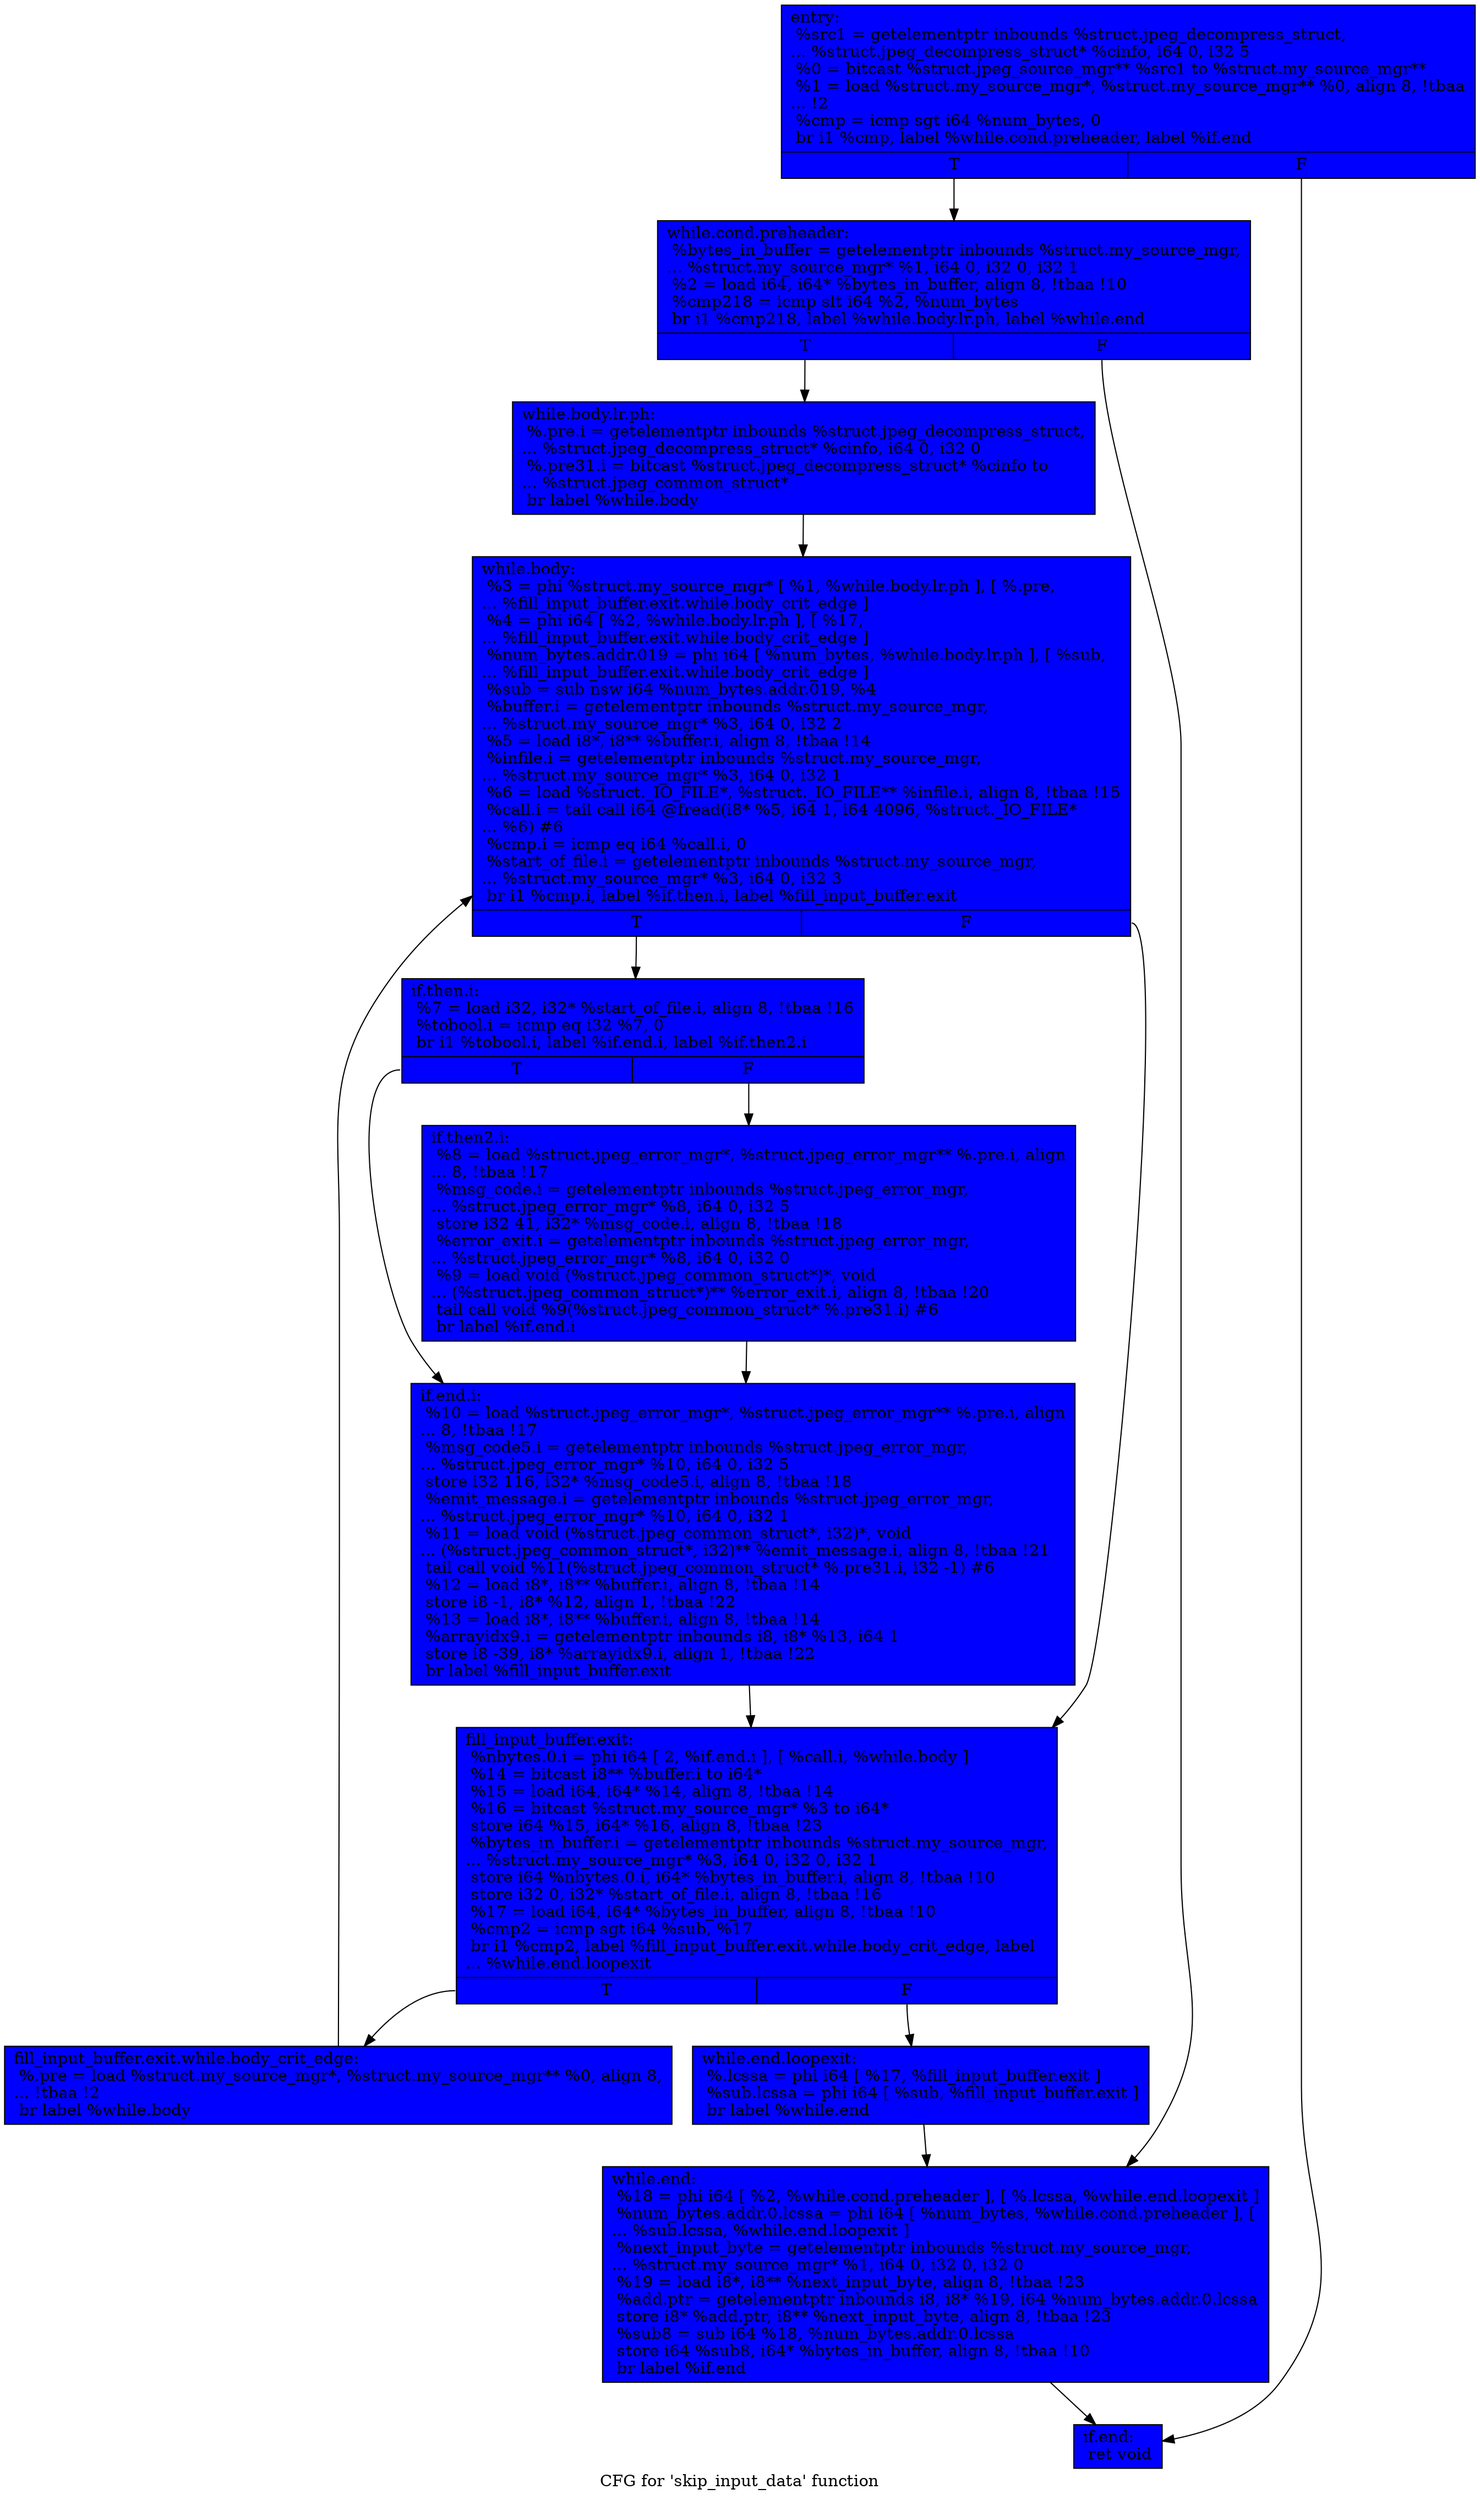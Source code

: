 digraph "CFG for 'skip_input_data' function" {
	label="CFG for 'skip_input_data' function";

	Node0x4e2e890 [shape=record, style = filled, fillcolor = blue, label="{entry:\l  %src1 = getelementptr inbounds %struct.jpeg_decompress_struct,\l... %struct.jpeg_decompress_struct* %cinfo, i64 0, i32 5\l  %0 = bitcast %struct.jpeg_source_mgr** %src1 to %struct.my_source_mgr**\l  %1 = load %struct.my_source_mgr*, %struct.my_source_mgr** %0, align 8, !tbaa\l... !2\l  %cmp = icmp sgt i64 %num_bytes, 0\l  br i1 %cmp, label %while.cond.preheader, label %if.end\l|{<s0>T|<s1>F}}"];
	Node0x4e2e890:s0 -> Node0x4e2ead0;
	Node0x4e2e890:s1 -> Node0x4e2ebd0;
	Node0x4e2ead0 [shape=record, style = filled, fillcolor = blue, label="{while.cond.preheader:                             \l  %bytes_in_buffer = getelementptr inbounds %struct.my_source_mgr,\l... %struct.my_source_mgr* %1, i64 0, i32 0, i32 1\l  %2 = load i64, i64* %bytes_in_buffer, align 8, !tbaa !10\l  %cmp218 = icmp slt i64 %2, %num_bytes\l  br i1 %cmp218, label %while.body.lr.ph, label %while.end\l|{<s0>T|<s1>F}}"];
	Node0x4e2ead0:s0 -> Node0x4e2f510;
	Node0x4e2ead0:s1 -> Node0x4e2f5f0;
	Node0x4e2f510 [shape=record, style = filled, fillcolor = blue, label="{while.body.lr.ph:                                 \l  %.pre.i = getelementptr inbounds %struct.jpeg_decompress_struct,\l... %struct.jpeg_decompress_struct* %cinfo, i64 0, i32 0\l  %.pre31.i = bitcast %struct.jpeg_decompress_struct* %cinfo to\l... %struct.jpeg_common_struct*\l  br label %while.body\l}"];
	Node0x4e2f510 -> Node0x4e2e780;
	Node0x4e2e780 [shape=record, style = filled, fillcolor = blue, label="{while.body:                                       \l  %3 = phi %struct.my_source_mgr* [ %1, %while.body.lr.ph ], [ %.pre,\l... %fill_input_buffer.exit.while.body_crit_edge ]\l  %4 = phi i64 [ %2, %while.body.lr.ph ], [ %17,\l... %fill_input_buffer.exit.while.body_crit_edge ]\l  %num_bytes.addr.019 = phi i64 [ %num_bytes, %while.body.lr.ph ], [ %sub,\l... %fill_input_buffer.exit.while.body_crit_edge ]\l  %sub = sub nsw i64 %num_bytes.addr.019, %4\l  %buffer.i = getelementptr inbounds %struct.my_source_mgr,\l... %struct.my_source_mgr* %3, i64 0, i32 2\l  %5 = load i8*, i8** %buffer.i, align 8, !tbaa !14\l  %infile.i = getelementptr inbounds %struct.my_source_mgr,\l... %struct.my_source_mgr* %3, i64 0, i32 1\l  %6 = load %struct._IO_FILE*, %struct._IO_FILE** %infile.i, align 8, !tbaa !15\l  %call.i = tail call i64 @fread(i8* %5, i64 1, i64 4096, %struct._IO_FILE*\l... %6) #6\l  %cmp.i = icmp eq i64 %call.i, 0\l  %start_of_file.i = getelementptr inbounds %struct.my_source_mgr,\l... %struct.my_source_mgr* %3, i64 0, i32 3\l  br i1 %cmp.i, label %if.then.i, label %fill_input_buffer.exit\l|{<s0>T|<s1>F}}"];
	Node0x4e2e780:s0 -> Node0x4e30500;
	Node0x4e2e780:s1 -> Node0x4e30610;
	Node0x4e30500 [shape=record, style = filled, fillcolor = blue, label="{if.then.i:                                        \l  %7 = load i32, i32* %start_of_file.i, align 8, !tbaa !16\l  %tobool.i = icmp eq i32 %7, 0\l  br i1 %tobool.i, label %if.end.i, label %if.then2.i\l|{<s0>T|<s1>F}}"];
	Node0x4e30500:s0 -> Node0x4e2f800;
	Node0x4e30500:s1 -> Node0x4e2f8b0;
	Node0x4e2f8b0 [shape=record, style = filled, fillcolor = blue, label="{if.then2.i:                                       \l  %8 = load %struct.jpeg_error_mgr*, %struct.jpeg_error_mgr** %.pre.i, align\l... 8, !tbaa !17\l  %msg_code.i = getelementptr inbounds %struct.jpeg_error_mgr,\l... %struct.jpeg_error_mgr* %8, i64 0, i32 5\l  store i32 41, i32* %msg_code.i, align 8, !tbaa !18\l  %error_exit.i = getelementptr inbounds %struct.jpeg_error_mgr,\l... %struct.jpeg_error_mgr* %8, i64 0, i32 0\l  %9 = load void (%struct.jpeg_common_struct*)*, void\l... (%struct.jpeg_common_struct*)** %error_exit.i, align 8, !tbaa !20\l  tail call void %9(%struct.jpeg_common_struct* %.pre31.i) #6\l  br label %if.end.i\l}"];
	Node0x4e2f8b0 -> Node0x4e2f800;
	Node0x4e2f800 [shape=record, style = filled, fillcolor = blue, label="{if.end.i:                                         \l  %10 = load %struct.jpeg_error_mgr*, %struct.jpeg_error_mgr** %.pre.i, align\l... 8, !tbaa !17\l  %msg_code5.i = getelementptr inbounds %struct.jpeg_error_mgr,\l... %struct.jpeg_error_mgr* %10, i64 0, i32 5\l  store i32 116, i32* %msg_code5.i, align 8, !tbaa !18\l  %emit_message.i = getelementptr inbounds %struct.jpeg_error_mgr,\l... %struct.jpeg_error_mgr* %10, i64 0, i32 1\l  %11 = load void (%struct.jpeg_common_struct*, i32)*, void\l... (%struct.jpeg_common_struct*, i32)** %emit_message.i, align 8, !tbaa !21\l  tail call void %11(%struct.jpeg_common_struct* %.pre31.i, i32 -1) #6\l  %12 = load i8*, i8** %buffer.i, align 8, !tbaa !14\l  store i8 -1, i8* %12, align 1, !tbaa !22\l  %13 = load i8*, i8** %buffer.i, align 8, !tbaa !14\l  %arrayidx9.i = getelementptr inbounds i8, i8* %13, i64 1\l  store i8 -39, i8* %arrayidx9.i, align 1, !tbaa !22\l  br label %fill_input_buffer.exit\l}"];
	Node0x4e2f800 -> Node0x4e30610;
	Node0x4e30610 [shape=record, style = filled, fillcolor = blue, label="{fill_input_buffer.exit:                           \l  %nbytes.0.i = phi i64 [ 2, %if.end.i ], [ %call.i, %while.body ]\l  %14 = bitcast i8** %buffer.i to i64*\l  %15 = load i64, i64* %14, align 8, !tbaa !14\l  %16 = bitcast %struct.my_source_mgr* %3 to i64*\l  store i64 %15, i64* %16, align 8, !tbaa !23\l  %bytes_in_buffer.i = getelementptr inbounds %struct.my_source_mgr,\l... %struct.my_source_mgr* %3, i64 0, i32 0, i32 1\l  store i64 %nbytes.0.i, i64* %bytes_in_buffer.i, align 8, !tbaa !10\l  store i32 0, i32* %start_of_file.i, align 8, !tbaa !16\l  %17 = load i64, i64* %bytes_in_buffer, align 8, !tbaa !10\l  %cmp2 = icmp sgt i64 %sub, %17\l  br i1 %cmp2, label %fill_input_buffer.exit.while.body_crit_edge, label\l... %while.end.loopexit\l|{<s0>T|<s1>F}}"];
	Node0x4e30610:s0 -> Node0x4e2fb00;
	Node0x4e30610:s1 -> Node0x4e23c00;
	Node0x4e2fb00 [shape=record, style = filled, fillcolor = blue, label="{fill_input_buffer.exit.while.body_crit_edge:      \l  %.pre = load %struct.my_source_mgr*, %struct.my_source_mgr** %0, align 8,\l... !tbaa !2\l  br label %while.body\l}"];
	Node0x4e2fb00 -> Node0x4e2e780;
	Node0x4e23c00 [shape=record, style = filled, fillcolor = blue, label="{while.end.loopexit:                               \l  %.lcssa = phi i64 [ %17, %fill_input_buffer.exit ]\l  %sub.lcssa = phi i64 [ %sub, %fill_input_buffer.exit ]\l  br label %while.end\l}"];
	Node0x4e23c00 -> Node0x4e2f5f0;
	Node0x4e2f5f0 [shape=record, style = filled, fillcolor = blue, label="{while.end:                                        \l  %18 = phi i64 [ %2, %while.cond.preheader ], [ %.lcssa, %while.end.loopexit ]\l  %num_bytes.addr.0.lcssa = phi i64 [ %num_bytes, %while.cond.preheader ], [\l... %sub.lcssa, %while.end.loopexit ]\l  %next_input_byte = getelementptr inbounds %struct.my_source_mgr,\l... %struct.my_source_mgr* %1, i64 0, i32 0, i32 0\l  %19 = load i8*, i8** %next_input_byte, align 8, !tbaa !23\l  %add.ptr = getelementptr inbounds i8, i8* %19, i64 %num_bytes.addr.0.lcssa\l  store i8* %add.ptr, i8** %next_input_byte, align 8, !tbaa !23\l  %sub8 = sub i64 %18, %num_bytes.addr.0.lcssa\l  store i64 %sub8, i64* %bytes_in_buffer, align 8, !tbaa !10\l  br label %if.end\l}"];
	Node0x4e2f5f0 -> Node0x4e2ebd0;
	Node0x4e2ebd0 [shape=record, style = filled, fillcolor = blue, label="{if.end:                                           \l  ret void\l}"];
}
